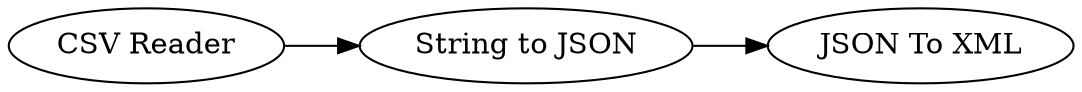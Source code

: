 digraph {
	1267 -> 1268
	1268 -> 1269
	1269 [label="JSON To XML"]
	1268 [label="String to JSON"]
	1267 [label="CSV Reader"]
	rankdir=LR
}
